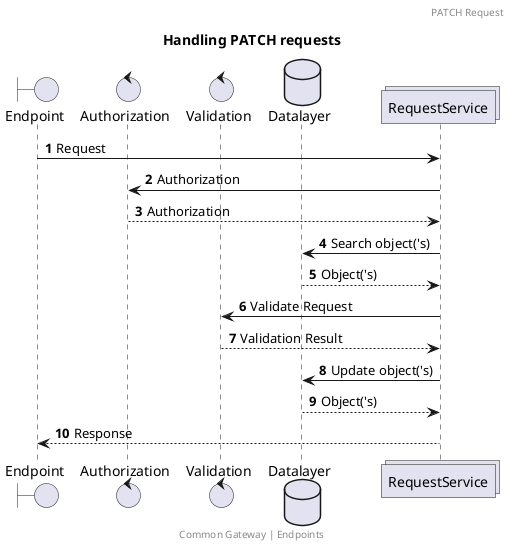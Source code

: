 @startuml
title: Handling PATCH requests
footer: Common Gateway | Endpoints
header: PATCH Request
autonumber

boundary    Endpoint         as Endpoint
control     Authorization    as Authorization
control     Validation       as Validation
database    Datalayer        as Datalayer
collections RequestService   as RequestService

Endpoint -> RequestService: Request
RequestService -> Authorization  : Authorization
Authorization --> RequestService  : Authorization
RequestService -> Datalayer : Search object('s)
Datalayer --> RequestService: Object('s)
RequestService -> Validation : Validate Request
Validation --> RequestService: Validation Result
RequestService -> Datalayer : Update object('s)
Datalayer --> RequestService: Object('s)
RequestService --> Endpoint: Response
@enduml